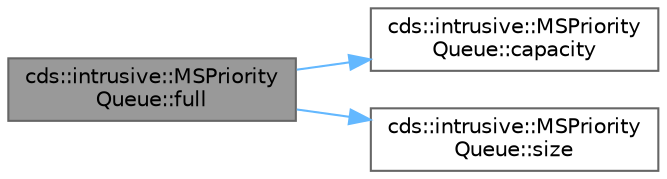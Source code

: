 digraph "cds::intrusive::MSPriorityQueue::full"
{
 // LATEX_PDF_SIZE
  bgcolor="transparent";
  edge [fontname=Helvetica,fontsize=10,labelfontname=Helvetica,labelfontsize=10];
  node [fontname=Helvetica,fontsize=10,shape=box,height=0.2,width=0.4];
  rankdir="LR";
  Node1 [id="Node000001",label="cds::intrusive::MSPriority\lQueue::full",height=0.2,width=0.4,color="gray40", fillcolor="grey60", style="filled", fontcolor="black",tooltip="Checks if the priority queue is full"];
  Node1 -> Node2 [id="edge1_Node000001_Node000002",color="steelblue1",style="solid",tooltip=" "];
  Node2 [id="Node000002",label="cds::intrusive::MSPriority\lQueue::capacity",height=0.2,width=0.4,color="grey40", fillcolor="white", style="filled",URL="$classcds_1_1intrusive_1_1_m_s_priority_queue.html#adc5fcf956dc57cf95442c3c7bff6ef04",tooltip="Return capacity of the priority queue"];
  Node1 -> Node3 [id="edge2_Node000001_Node000003",color="steelblue1",style="solid",tooltip=" "];
  Node3 [id="Node000003",label="cds::intrusive::MSPriority\lQueue::size",height=0.2,width=0.4,color="grey40", fillcolor="white", style="filled",URL="$classcds_1_1intrusive_1_1_m_s_priority_queue.html#a5c06ef04a7aac92a7f24c76ee52dbaa4",tooltip="Returns current size of priority queue"];
}
